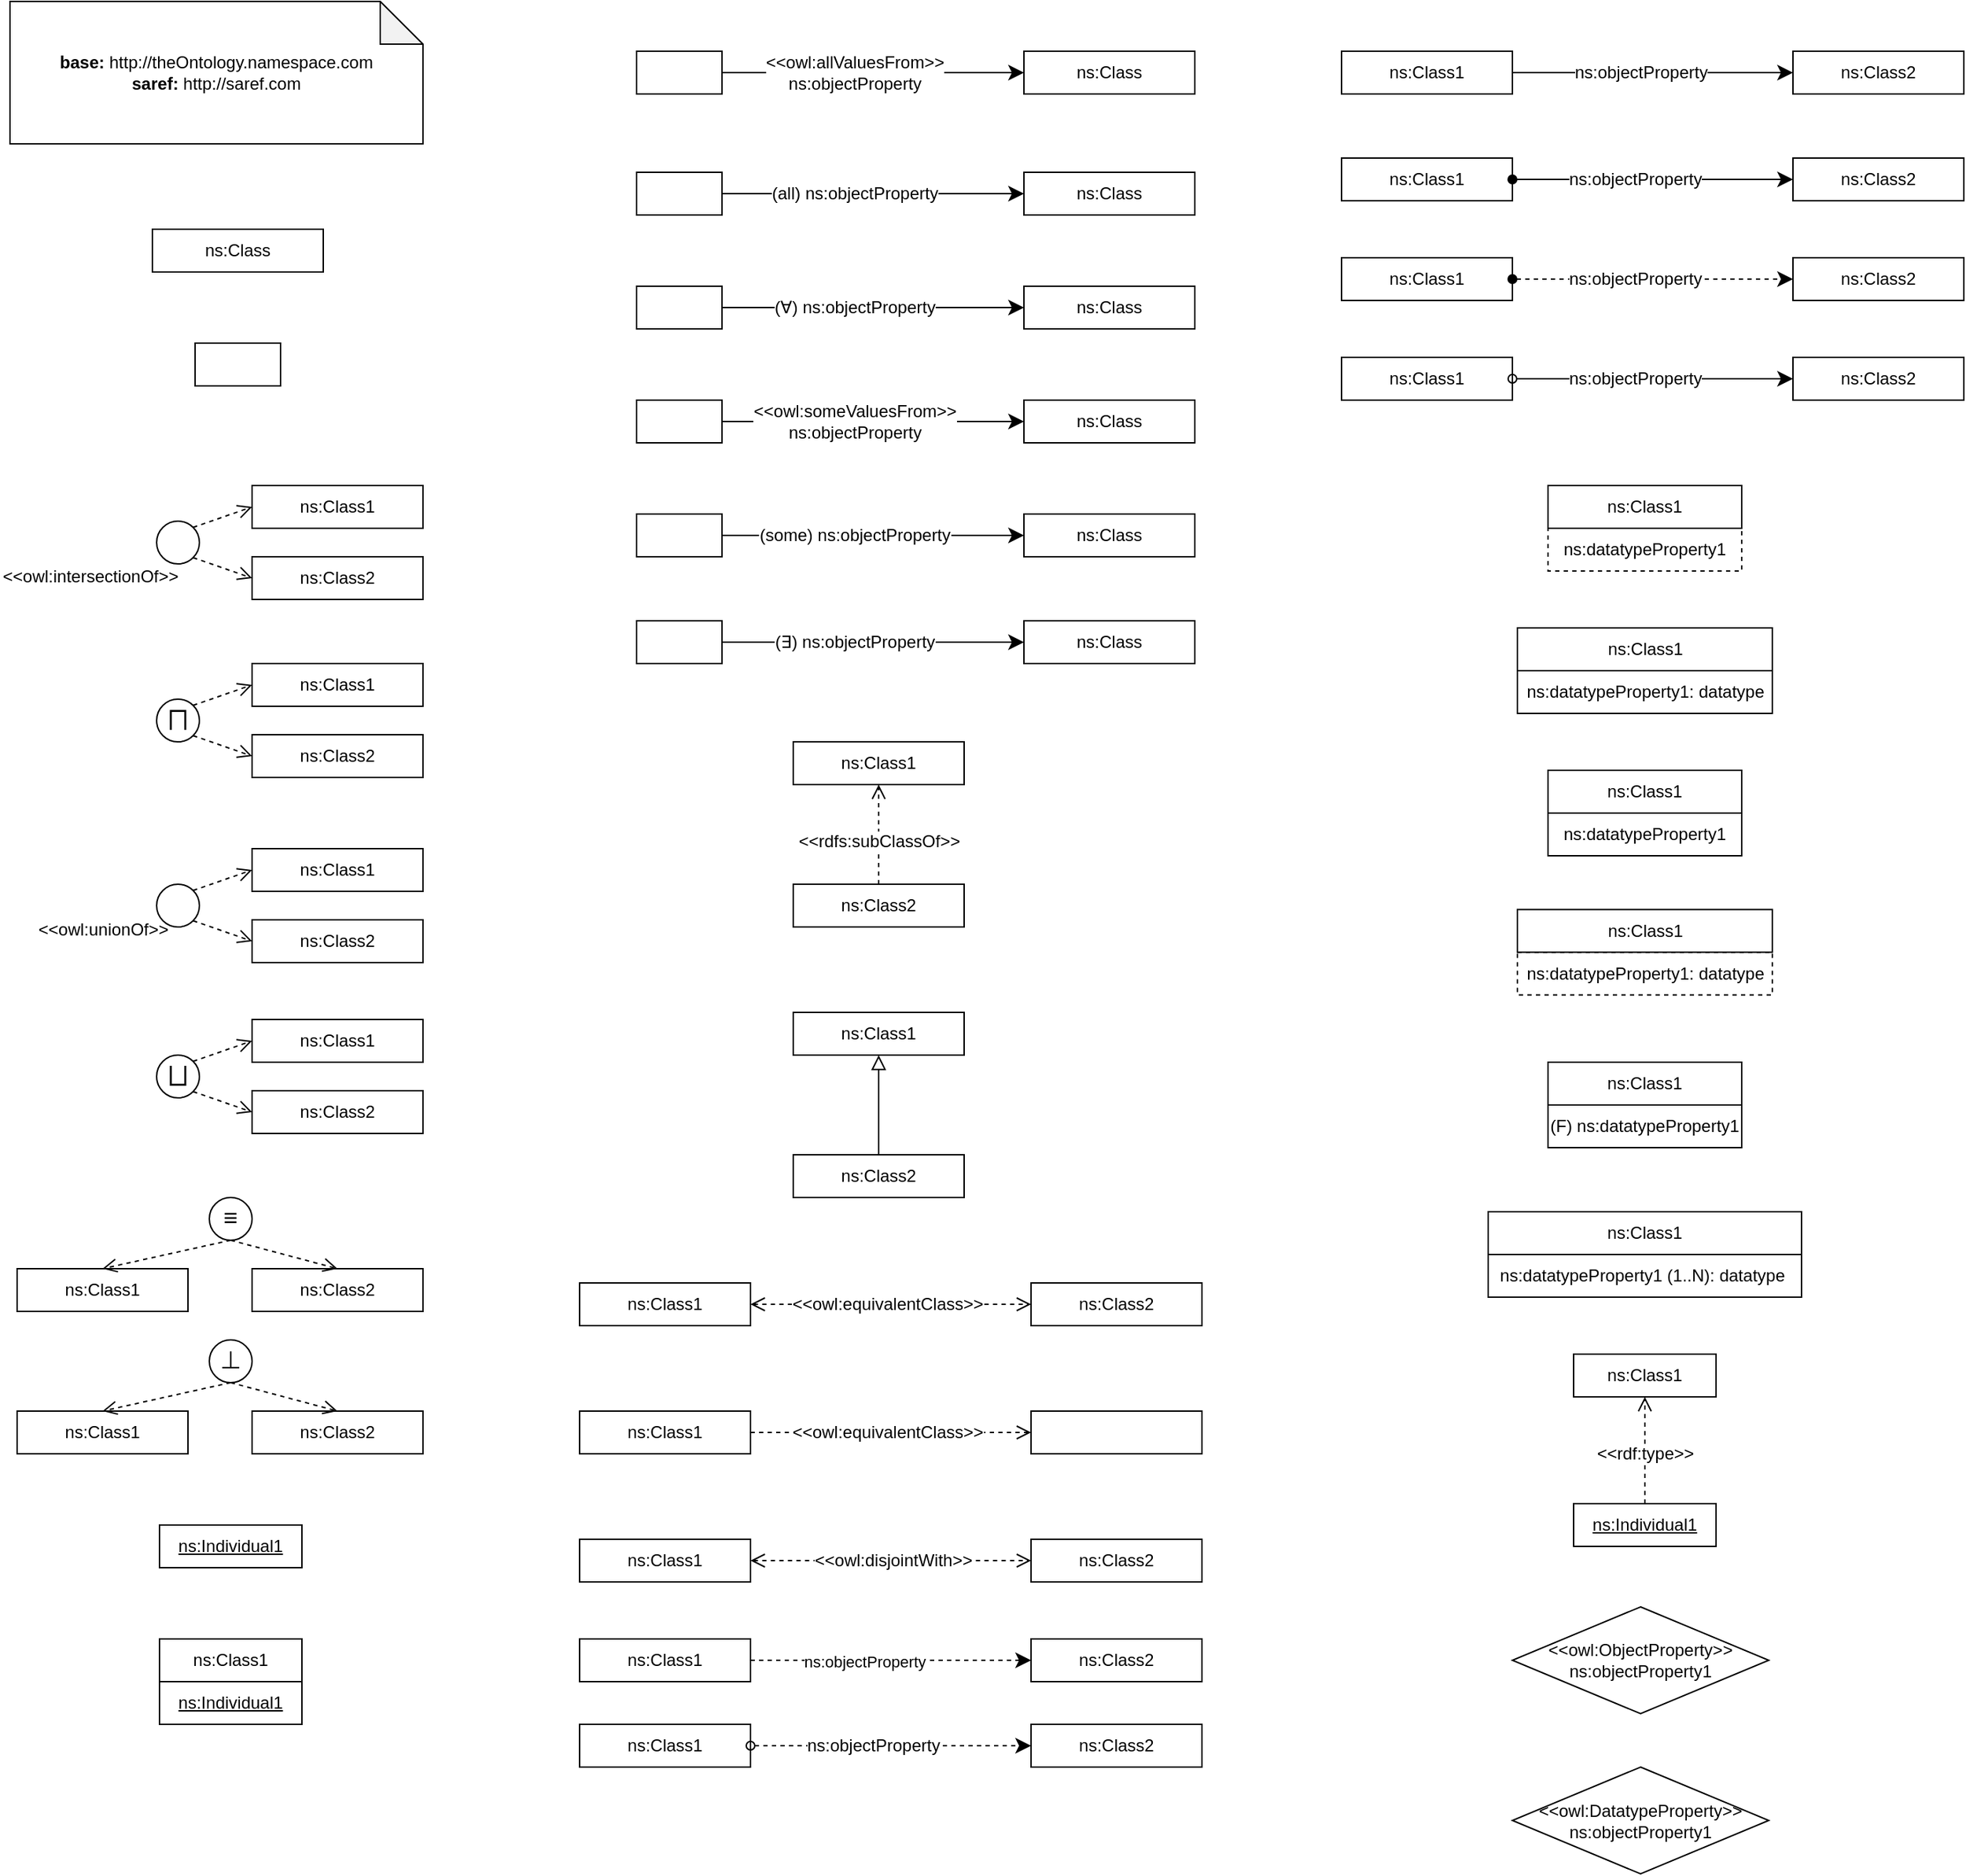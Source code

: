 <mxfile version="13.0.7" type="device"><diagram id="vLfYv7ldtUA15-8ShO6o" name="Page-1"><mxGraphModel dx="1174" dy="214" grid="1" gridSize="10" guides="1" tooltips="1" connect="1" arrows="1" fold="1" page="1" pageScale="1" pageWidth="827" pageHeight="1169" math="0" shadow="0"><root><mxCell id="0"/><mxCell id="1" parent="0"/><mxCell id="CpH8E8CzqwjmlPlX2AbG-1" value="&lt;div&gt;&lt;b&gt;base:&lt;/b&gt; http://theOntology.namespace.com&lt;/div&gt;&lt;div&gt;&lt;b&gt;saref:&lt;/b&gt; http://saref.com&lt;br&gt;&lt;/div&gt;" style="shape=note;whiteSpace=wrap;html=1;backgroundOutline=1;darkOpacity=0.05;" parent="1" vertex="1"><mxGeometry x="-740" y="40" width="290" height="100" as="geometry"/></mxCell><mxCell id="CpH8E8CzqwjmlPlX2AbG-3" value="" style="rounded=0;whiteSpace=wrap;html=1;snapToPoint=1;points=[[0.1,0],[0.2,0],[0.3,0],[0.4,0],[0.5,0],[0.6,0],[0.7,0],[0.8,0],[0.9,0],[0,0.1],[0,0.3],[0,0.5],[0,0.7],[0,0.9],[0.1,1],[0.2,1],[0.3,1],[0.4,1],[0.5,1],[0.6,1],[0.7,1],[0.8,1],[0.9,1],[1,0.1],[1,0.3],[1,0.5],[1,0.7],[1,0.9]];" parent="1" vertex="1"><mxGeometry x="-610" y="280" width="60" height="30" as="geometry"/></mxCell><mxCell id="RESOcm9XXwlTonsWA9ML-3" value="" style="ellipse;whiteSpace=wrap;html=1;aspect=fixed;" parent="1" vertex="1"><mxGeometry x="-637" y="405" width="30" height="30" as="geometry"/></mxCell><mxCell id="RESOcm9XXwlTonsWA9ML-4" value="ns:Class1" style="rounded=0;whiteSpace=wrap;html=1;snapToPoint=1;points=[[0.1,0],[0.2,0],[0.3,0],[0.4,0],[0.5,0],[0.6,0],[0.7,0],[0.8,0],[0.9,0],[0,0.1],[0,0.3],[0,0.5],[0,0.7],[0,0.9],[0.1,1],[0.2,1],[0.3,1],[0.4,1],[0.5,1],[0.6,1],[0.7,1],[0.8,1],[0.9,1],[1,0.1],[1,0.3],[1,0.5],[1,0.7],[1,0.9]];" parent="1" vertex="1"><mxGeometry x="-570" y="380" width="120" height="30" as="geometry"/></mxCell><mxCell id="RESOcm9XXwlTonsWA9ML-5" value="ns:Class2" style="rounded=0;whiteSpace=wrap;html=1;snapToPoint=1;points=[[0.1,0],[0.2,0],[0.3,0],[0.4,0],[0.5,0],[0.6,0],[0.7,0],[0.8,0],[0.9,0],[0,0.1],[0,0.3],[0,0.5],[0,0.7],[0,0.9],[0.1,1],[0.2,1],[0.3,1],[0.4,1],[0.5,1],[0.6,1],[0.7,1],[0.8,1],[0.9,1],[1,0.1],[1,0.3],[1,0.5],[1,0.7],[1,0.9]];" parent="1" vertex="1"><mxGeometry x="-570" y="430" width="120" height="30" as="geometry"/></mxCell><mxCell id="RESOcm9XXwlTonsWA9ML-6" value="" style="endArrow=open;html=1;fontColor=#000099;exitX=1;exitY=0;exitDx=0;exitDy=0;endFill=0;dashed=1;entryX=0;entryY=0.5;entryDx=0;entryDy=0;endSize=8;" parent="1" source="RESOcm9XXwlTonsWA9ML-3" target="RESOcm9XXwlTonsWA9ML-4" edge="1"><mxGeometry width="50" height="50" relative="1" as="geometry"><mxPoint x="-785" y="430" as="sourcePoint"/><mxPoint x="-627" y="430" as="targetPoint"/></mxGeometry></mxCell><mxCell id="RESOcm9XXwlTonsWA9ML-7" value="" style="endArrow=open;html=1;fontColor=#000099;exitX=1;exitY=1;exitDx=0;exitDy=0;endFill=0;dashed=1;entryX=0;entryY=0.5;entryDx=0;entryDy=0;endSize=8;" parent="1" source="RESOcm9XXwlTonsWA9ML-3" target="RESOcm9XXwlTonsWA9ML-5" edge="1"><mxGeometry width="50" height="50" relative="1" as="geometry"><mxPoint x="-601.393" y="419.393" as="sourcePoint"/><mxPoint x="-560" y="405" as="targetPoint"/></mxGeometry></mxCell><mxCell id="RESOcm9XXwlTonsWA9ML-8" value="&amp;lt;&amp;lt;owl:intersectionOf&amp;gt;&amp;gt;" style="text;whiteSpace=wrap;html=1;" parent="1" vertex="1"><mxGeometry x="-747" y="430" width="150" height="30" as="geometry"/></mxCell><mxCell id="RESOcm9XXwlTonsWA9ML-9" value="&lt;font style=&quot;font-size: 17px;&quot;&gt;⨅&lt;/font&gt;" style="ellipse;whiteSpace=wrap;html=1;aspect=fixed;fontSize=17;" parent="1" vertex="1"><mxGeometry x="-637" y="530" width="30" height="30" as="geometry"/></mxCell><mxCell id="RESOcm9XXwlTonsWA9ML-10" value="ns:Class1" style="rounded=0;whiteSpace=wrap;html=1;snapToPoint=1;points=[[0.1,0],[0.2,0],[0.3,0],[0.4,0],[0.5,0],[0.6,0],[0.7,0],[0.8,0],[0.9,0],[0,0.1],[0,0.3],[0,0.5],[0,0.7],[0,0.9],[0.1,1],[0.2,1],[0.3,1],[0.4,1],[0.5,1],[0.6,1],[0.7,1],[0.8,1],[0.9,1],[1,0.1],[1,0.3],[1,0.5],[1,0.7],[1,0.9]];" parent="1" vertex="1"><mxGeometry x="-570" y="505" width="120" height="30" as="geometry"/></mxCell><mxCell id="RESOcm9XXwlTonsWA9ML-11" value="ns:Class2" style="rounded=0;whiteSpace=wrap;html=1;snapToPoint=1;points=[[0.1,0],[0.2,0],[0.3,0],[0.4,0],[0.5,0],[0.6,0],[0.7,0],[0.8,0],[0.9,0],[0,0.1],[0,0.3],[0,0.5],[0,0.7],[0,0.9],[0.1,1],[0.2,1],[0.3,1],[0.4,1],[0.5,1],[0.6,1],[0.7,1],[0.8,1],[0.9,1],[1,0.1],[1,0.3],[1,0.5],[1,0.7],[1,0.9]];" parent="1" vertex="1"><mxGeometry x="-570" y="555" width="120" height="30" as="geometry"/></mxCell><mxCell id="RESOcm9XXwlTonsWA9ML-12" value="" style="endArrow=open;html=1;fontColor=#000099;exitX=1;exitY=0;exitDx=0;exitDy=0;endFill=0;dashed=1;entryX=0;entryY=0.5;entryDx=0;entryDy=0;endSize=8;" parent="1" source="RESOcm9XXwlTonsWA9ML-9" target="RESOcm9XXwlTonsWA9ML-10" edge="1"><mxGeometry width="50" height="50" relative="1" as="geometry"><mxPoint x="-785" y="555" as="sourcePoint"/><mxPoint x="-627" y="555" as="targetPoint"/></mxGeometry></mxCell><mxCell id="RESOcm9XXwlTonsWA9ML-13" value="" style="endArrow=open;html=1;fontColor=#000099;exitX=1;exitY=1;exitDx=0;exitDy=0;endFill=0;dashed=1;entryX=0;entryY=0.5;entryDx=0;entryDy=0;endSize=8;" parent="1" source="RESOcm9XXwlTonsWA9ML-9" target="RESOcm9XXwlTonsWA9ML-11" edge="1"><mxGeometry width="50" height="50" relative="1" as="geometry"><mxPoint x="-601.393" y="544.393" as="sourcePoint"/><mxPoint x="-560" y="530" as="targetPoint"/></mxGeometry></mxCell><mxCell id="RESOcm9XXwlTonsWA9ML-14" value="" style="ellipse;whiteSpace=wrap;html=1;aspect=fixed;" parent="1" vertex="1"><mxGeometry x="-637" y="660" width="30" height="30" as="geometry"/></mxCell><mxCell id="RESOcm9XXwlTonsWA9ML-15" value="ns:Class1" style="rounded=0;whiteSpace=wrap;html=1;snapToPoint=1;points=[[0.1,0],[0.2,0],[0.3,0],[0.4,0],[0.5,0],[0.6,0],[0.7,0],[0.8,0],[0.9,0],[0,0.1],[0,0.3],[0,0.5],[0,0.7],[0,0.9],[0.1,1],[0.2,1],[0.3,1],[0.4,1],[0.5,1],[0.6,1],[0.7,1],[0.8,1],[0.9,1],[1,0.1],[1,0.3],[1,0.5],[1,0.7],[1,0.9]];" parent="1" vertex="1"><mxGeometry x="-570" y="635" width="120" height="30" as="geometry"/></mxCell><mxCell id="RESOcm9XXwlTonsWA9ML-16" value="ns:Class2" style="rounded=0;whiteSpace=wrap;html=1;snapToPoint=1;points=[[0.1,0],[0.2,0],[0.3,0],[0.4,0],[0.5,0],[0.6,0],[0.7,0],[0.8,0],[0.9,0],[0,0.1],[0,0.3],[0,0.5],[0,0.7],[0,0.9],[0.1,1],[0.2,1],[0.3,1],[0.4,1],[0.5,1],[0.6,1],[0.7,1],[0.8,1],[0.9,1],[1,0.1],[1,0.3],[1,0.5],[1,0.7],[1,0.9]];" parent="1" vertex="1"><mxGeometry x="-570" y="685" width="120" height="30" as="geometry"/></mxCell><mxCell id="RESOcm9XXwlTonsWA9ML-17" value="" style="endArrow=open;html=1;fontColor=#000099;exitX=1;exitY=0;exitDx=0;exitDy=0;endFill=0;dashed=1;entryX=0;entryY=0.5;entryDx=0;entryDy=0;endSize=8;" parent="1" source="RESOcm9XXwlTonsWA9ML-14" target="RESOcm9XXwlTonsWA9ML-15" edge="1"><mxGeometry width="50" height="50" relative="1" as="geometry"><mxPoint x="-785" y="685" as="sourcePoint"/><mxPoint x="-627" y="685" as="targetPoint"/></mxGeometry></mxCell><mxCell id="RESOcm9XXwlTonsWA9ML-18" value="" style="endArrow=open;html=1;fontColor=#000099;exitX=1;exitY=1;exitDx=0;exitDy=0;endFill=0;dashed=1;entryX=0;entryY=0.5;entryDx=0;entryDy=0;endSize=8;" parent="1" source="RESOcm9XXwlTonsWA9ML-14" target="RESOcm9XXwlTonsWA9ML-16" edge="1"><mxGeometry width="50" height="50" relative="1" as="geometry"><mxPoint x="-601.393" y="674.393" as="sourcePoint"/><mxPoint x="-560" y="660" as="targetPoint"/></mxGeometry></mxCell><mxCell id="RESOcm9XXwlTonsWA9ML-19" value="&amp;lt;&amp;lt;owl:unionOf&amp;gt;&amp;gt;" style="text;whiteSpace=wrap;html=1;" parent="1" vertex="1"><mxGeometry x="-722" y="677.75" width="120" height="30" as="geometry"/></mxCell><mxCell id="RESOcm9XXwlTonsWA9ML-20" value="ns:Class" style="rounded=0;whiteSpace=wrap;html=1;snapToPoint=1;points=[[0.1,0],[0.2,0],[0.3,0],[0.4,0],[0.5,0],[0.6,0],[0.7,0],[0.8,0],[0.9,0],[0,0.1],[0,0.3],[0,0.5],[0,0.7],[0,0.9],[0.1,1],[0.2,1],[0.3,1],[0.4,1],[0.5,1],[0.6,1],[0.7,1],[0.8,1],[0.9,1],[1,0.1],[1,0.3],[1,0.5],[1,0.7],[1,0.9]];" parent="1" vertex="1"><mxGeometry x="-640" y="200" width="120" height="30" as="geometry"/></mxCell><mxCell id="RESOcm9XXwlTonsWA9ML-21" value="&lt;span class=&quot;st&quot;&gt;⨆&lt;/span&gt;" style="ellipse;whiteSpace=wrap;html=1;aspect=fixed;fontSize=17;" parent="1" vertex="1"><mxGeometry x="-637" y="780" width="30" height="30" as="geometry"/></mxCell><mxCell id="RESOcm9XXwlTonsWA9ML-22" value="ns:Class1" style="rounded=0;whiteSpace=wrap;html=1;snapToPoint=1;points=[[0.1,0],[0.2,0],[0.3,0],[0.4,0],[0.5,0],[0.6,0],[0.7,0],[0.8,0],[0.9,0],[0,0.1],[0,0.3],[0,0.5],[0,0.7],[0,0.9],[0.1,1],[0.2,1],[0.3,1],[0.4,1],[0.5,1],[0.6,1],[0.7,1],[0.8,1],[0.9,1],[1,0.1],[1,0.3],[1,0.5],[1,0.7],[1,0.9]];" parent="1" vertex="1"><mxGeometry x="-570" y="755" width="120" height="30" as="geometry"/></mxCell><mxCell id="RESOcm9XXwlTonsWA9ML-23" value="ns:Class2" style="rounded=0;whiteSpace=wrap;html=1;snapToPoint=1;points=[[0.1,0],[0.2,0],[0.3,0],[0.4,0],[0.5,0],[0.6,0],[0.7,0],[0.8,0],[0.9,0],[0,0.1],[0,0.3],[0,0.5],[0,0.7],[0,0.9],[0.1,1],[0.2,1],[0.3,1],[0.4,1],[0.5,1],[0.6,1],[0.7,1],[0.8,1],[0.9,1],[1,0.1],[1,0.3],[1,0.5],[1,0.7],[1,0.9]];" parent="1" vertex="1"><mxGeometry x="-570" y="805" width="120" height="30" as="geometry"/></mxCell><mxCell id="RESOcm9XXwlTonsWA9ML-24" value="" style="endArrow=open;html=1;fontColor=#000099;exitX=1;exitY=0;exitDx=0;exitDy=0;endFill=0;dashed=1;entryX=0;entryY=0.5;entryDx=0;entryDy=0;endSize=8;" parent="1" source="RESOcm9XXwlTonsWA9ML-21" target="RESOcm9XXwlTonsWA9ML-22" edge="1"><mxGeometry width="50" height="50" relative="1" as="geometry"><mxPoint x="-785" y="805" as="sourcePoint"/><mxPoint x="-627" y="805" as="targetPoint"/></mxGeometry></mxCell><mxCell id="RESOcm9XXwlTonsWA9ML-25" value="" style="endArrow=open;html=1;fontColor=#000099;exitX=1;exitY=1;exitDx=0;exitDy=0;endFill=0;dashed=1;entryX=0;entryY=0.5;entryDx=0;entryDy=0;endSize=8;" parent="1" source="RESOcm9XXwlTonsWA9ML-21" target="RESOcm9XXwlTonsWA9ML-23" edge="1"><mxGeometry width="50" height="50" relative="1" as="geometry"><mxPoint x="-601.393" y="794.393" as="sourcePoint"/><mxPoint x="-560" y="780" as="targetPoint"/></mxGeometry></mxCell><mxCell id="RESOcm9XXwlTonsWA9ML-26" value="≡" style="ellipse;whiteSpace=wrap;html=1;aspect=fixed;fontSize=17;" parent="1" vertex="1"><mxGeometry x="-600" y="880" width="30" height="30" as="geometry"/></mxCell><mxCell id="RESOcm9XXwlTonsWA9ML-27" value="ns:Class1" style="rounded=0;whiteSpace=wrap;html=1;snapToPoint=1;points=[[0.1,0],[0.2,0],[0.3,0],[0.4,0],[0.5,0],[0.6,0],[0.7,0],[0.8,0],[0.9,0],[0,0.1],[0,0.3],[0,0.5],[0,0.7],[0,0.9],[0.1,1],[0.2,1],[0.3,1],[0.4,1],[0.5,1],[0.6,1],[0.7,1],[0.8,1],[0.9,1],[1,0.1],[1,0.3],[1,0.5],[1,0.7],[1,0.9]];" parent="1" vertex="1"><mxGeometry x="-735" y="930" width="120" height="30" as="geometry"/></mxCell><mxCell id="RESOcm9XXwlTonsWA9ML-28" value="ns:Class2" style="rounded=0;whiteSpace=wrap;html=1;snapToPoint=1;points=[[0.1,0],[0.2,0],[0.3,0],[0.4,0],[0.5,0],[0.6,0],[0.7,0],[0.8,0],[0.9,0],[0,0.1],[0,0.3],[0,0.5],[0,0.7],[0,0.9],[0.1,1],[0.2,1],[0.3,1],[0.4,1],[0.5,1],[0.6,1],[0.7,1],[0.8,1],[0.9,1],[1,0.1],[1,0.3],[1,0.5],[1,0.7],[1,0.9]];" parent="1" vertex="1"><mxGeometry x="-570" y="930" width="120" height="30" as="geometry"/></mxCell><mxCell id="RESOcm9XXwlTonsWA9ML-29" value="" style="endArrow=open;html=1;fontColor=#000099;endFill=0;dashed=1;endSize=8;entryX=0.5;entryY=0;entryDx=0;entryDy=0;exitX=0.5;exitY=1;exitDx=0;exitDy=0;" parent="1" source="RESOcm9XXwlTonsWA9ML-26" target="RESOcm9XXwlTonsWA9ML-27" edge="1"><mxGeometry width="50" height="50" relative="1" as="geometry"><mxPoint x="-585" y="910.0" as="sourcePoint"/><mxPoint x="-735" y="920" as="targetPoint"/></mxGeometry></mxCell><mxCell id="RESOcm9XXwlTonsWA9ML-30" value="" style="endArrow=open;html=1;fontColor=#000099;endFill=0;dashed=1;entryX=0.5;entryY=0;entryDx=0;entryDy=0;endSize=8;exitX=0.5;exitY=1;exitDx=0;exitDy=0;" parent="1" source="RESOcm9XXwlTonsWA9ML-26" target="RESOcm9XXwlTonsWA9ML-28" edge="1"><mxGeometry width="50" height="50" relative="1" as="geometry"><mxPoint x="-530" y="906" as="sourcePoint"/><mxPoint x="-583" y="905" as="targetPoint"/></mxGeometry></mxCell><mxCell id="RESOcm9XXwlTonsWA9ML-31" value="⊥" style="ellipse;whiteSpace=wrap;html=1;aspect=fixed;fontSize=17;" parent="1" vertex="1"><mxGeometry x="-600" y="980" width="30" height="30" as="geometry"/></mxCell><mxCell id="RESOcm9XXwlTonsWA9ML-32" value="ns:Class1" style="rounded=0;whiteSpace=wrap;html=1;snapToPoint=1;points=[[0.1,0],[0.2,0],[0.3,0],[0.4,0],[0.5,0],[0.6,0],[0.7,0],[0.8,0],[0.9,0],[0,0.1],[0,0.3],[0,0.5],[0,0.7],[0,0.9],[0.1,1],[0.2,1],[0.3,1],[0.4,1],[0.5,1],[0.6,1],[0.7,1],[0.8,1],[0.9,1],[1,0.1],[1,0.3],[1,0.5],[1,0.7],[1,0.9]];" parent="1" vertex="1"><mxGeometry x="-735" y="1030" width="120" height="30" as="geometry"/></mxCell><mxCell id="RESOcm9XXwlTonsWA9ML-33" value="ns:Class2" style="rounded=0;whiteSpace=wrap;html=1;snapToPoint=1;points=[[0.1,0],[0.2,0],[0.3,0],[0.4,0],[0.5,0],[0.6,0],[0.7,0],[0.8,0],[0.9,0],[0,0.1],[0,0.3],[0,0.5],[0,0.7],[0,0.9],[0.1,1],[0.2,1],[0.3,1],[0.4,1],[0.5,1],[0.6,1],[0.7,1],[0.8,1],[0.9,1],[1,0.1],[1,0.3],[1,0.5],[1,0.7],[1,0.9]];" parent="1" vertex="1"><mxGeometry x="-570" y="1030" width="120" height="30" as="geometry"/></mxCell><mxCell id="RESOcm9XXwlTonsWA9ML-34" value="" style="endArrow=open;html=1;fontColor=#000099;endFill=0;dashed=1;endSize=8;entryX=0.5;entryY=0;entryDx=0;entryDy=0;exitX=0.5;exitY=1;exitDx=0;exitDy=0;" parent="1" source="RESOcm9XXwlTonsWA9ML-31" target="RESOcm9XXwlTonsWA9ML-32" edge="1"><mxGeometry width="50" height="50" relative="1" as="geometry"><mxPoint x="-585.0" y="1010" as="sourcePoint"/><mxPoint x="-735" y="1020" as="targetPoint"/></mxGeometry></mxCell><mxCell id="RESOcm9XXwlTonsWA9ML-35" value="" style="endArrow=open;html=1;fontColor=#000099;endFill=0;dashed=1;entryX=0.5;entryY=0;entryDx=0;entryDy=0;endSize=8;exitX=0.5;exitY=1;exitDx=0;exitDy=0;" parent="1" source="RESOcm9XXwlTonsWA9ML-31" target="RESOcm9XXwlTonsWA9ML-33" edge="1"><mxGeometry width="50" height="50" relative="1" as="geometry"><mxPoint x="-530" y="1006" as="sourcePoint"/><mxPoint x="-583" y="1005" as="targetPoint"/></mxGeometry></mxCell><mxCell id="CNnRpFoCZ1NMO9MdKtey-1" value="&lt;u&gt;ns:Individual1&lt;/u&gt;" style="rounded=0;whiteSpace=wrap;html=1;snapToPoint=1;points=[[0.1,0],[0.2,0],[0.3,0],[0.4,0],[0.5,0],[0.6,0],[0.7,0],[0.8,0],[0.9,0],[0,0.1],[0,0.3],[0,0.5],[0,0.7],[0,0.9],[0.1,1],[0.2,1],[0.3,1],[0.4,1],[0.5,1],[0.6,1],[0.7,1],[0.8,1],[0.9,1],[1,0.1],[1,0.3],[1,0.5],[1,0.7],[1,0.9]];" parent="1" vertex="1"><mxGeometry x="-635" y="1110" width="100" height="30" as="geometry"/></mxCell><mxCell id="CNnRpFoCZ1NMO9MdKtey-2" value="ns:Class1" style="rounded=0;whiteSpace=wrap;html=1;snapToPoint=1;points=[[0.1,0],[0.2,0],[0.3,0],[0.4,0],[0.5,0],[0.6,0],[0.7,0],[0.8,0],[0.9,0],[0,0.1],[0,0.3],[0,0.5],[0,0.7],[0,0.9],[0.1,1],[0.2,1],[0.3,1],[0.4,1],[0.5,1],[0.6,1],[0.7,1],[0.8,1],[0.9,1],[1,0.1],[1,0.3],[1,0.5],[1,0.7],[1,0.9]];" parent="1" vertex="1"><mxGeometry x="-635" y="1190" width="100" height="30" as="geometry"/></mxCell><mxCell id="CNnRpFoCZ1NMO9MdKtey-3" value="&lt;u&gt;ns:Individual1&lt;/u&gt;" style="rounded=0;whiteSpace=wrap;html=1;snapToPoint=1;points=[[0.1,0],[0.2,0],[0.3,0],[0.4,0],[0.5,0],[0.6,0],[0.7,0],[0.8,0],[0.9,0],[0,0.1],[0,0.3],[0,0.5],[0,0.7],[0,0.9],[0.1,1],[0.2,1],[0.3,1],[0.4,1],[0.5,1],[0.6,1],[0.7,1],[0.8,1],[0.9,1],[1,0.1],[1,0.3],[1,0.5],[1,0.7],[1,0.9]];" parent="1" vertex="1"><mxGeometry x="-635" y="1220" width="100" height="30" as="geometry"/></mxCell><mxCell id="CNnRpFoCZ1NMO9MdKtey-4" value="" style="rounded=0;whiteSpace=wrap;html=1;snapToPoint=1;points=[[0.1,0],[0.2,0],[0.3,0],[0.4,0],[0.5,0],[0.6,0],[0.7,0],[0.8,0],[0.9,0],[0,0.1],[0,0.3],[0,0.5],[0,0.7],[0,0.9],[0.1,1],[0.2,1],[0.3,1],[0.4,1],[0.5,1],[0.6,1],[0.7,1],[0.8,1],[0.9,1],[1,0.1],[1,0.3],[1,0.5],[1,0.7],[1,0.9]];" parent="1" vertex="1"><mxGeometry x="-300" y="75" width="60" height="30" as="geometry"/></mxCell><mxCell id="CNnRpFoCZ1NMO9MdKtey-5" value="ns:Class" style="rounded=0;whiteSpace=wrap;html=1;snapToPoint=1;points=[[0.1,0],[0.2,0],[0.3,0],[0.4,0],[0.5,0],[0.6,0],[0.7,0],[0.8,0],[0.9,0],[0,0.1],[0,0.3],[0,0.5],[0,0.7],[0,0.9],[0.1,1],[0.2,1],[0.3,1],[0.4,1],[0.5,1],[0.6,1],[0.7,1],[0.8,1],[0.9,1],[1,0.1],[1,0.3],[1,0.5],[1,0.7],[1,0.9]];" parent="1" vertex="1"><mxGeometry x="-28" y="75" width="120" height="30" as="geometry"/></mxCell><mxCell id="CNnRpFoCZ1NMO9MdKtey-6" value="" style="endArrow=classic;html=1;exitX=1;exitY=0.5;exitDx=0;exitDy=0;entryX=0;entryY=0.5;entryDx=0;entryDy=0;endSize=8;" parent="1" source="CNnRpFoCZ1NMO9MdKtey-4" target="CNnRpFoCZ1NMO9MdKtey-5" edge="1"><mxGeometry width="50" height="50" relative="1" as="geometry"><mxPoint x="-105" y="305" as="sourcePoint"/><mxPoint x="-55" y="255" as="targetPoint"/></mxGeometry></mxCell><mxCell id="CNnRpFoCZ1NMO9MdKtey-7" value="&lt;div&gt;&lt;div&gt;&amp;lt;&amp;lt;owl:allValuesFrom&amp;gt;&amp;gt;&lt;/div&gt;ns:objectProperty&lt;/div&gt;" style="text;html=1;align=center;verticalAlign=middle;resizable=0;points=[];labelBackgroundColor=#ffffff;" parent="CNnRpFoCZ1NMO9MdKtey-6" vertex="1" connectable="0"><mxGeometry x="-0.127" relative="1" as="geometry"><mxPoint as="offset"/></mxGeometry></mxCell><mxCell id="CNnRpFoCZ1NMO9MdKtey-8" value="" style="rounded=0;whiteSpace=wrap;html=1;snapToPoint=1;points=[[0.1,0],[0.2,0],[0.3,0],[0.4,0],[0.5,0],[0.6,0],[0.7,0],[0.8,0],[0.9,0],[0,0.1],[0,0.3],[0,0.5],[0,0.7],[0,0.9],[0.1,1],[0.2,1],[0.3,1],[0.4,1],[0.5,1],[0.6,1],[0.7,1],[0.8,1],[0.9,1],[1,0.1],[1,0.3],[1,0.5],[1,0.7],[1,0.9]];" parent="1" vertex="1"><mxGeometry x="-300" y="160" width="60" height="30" as="geometry"/></mxCell><mxCell id="CNnRpFoCZ1NMO9MdKtey-9" value="ns:Class" style="rounded=0;whiteSpace=wrap;html=1;snapToPoint=1;points=[[0.1,0],[0.2,0],[0.3,0],[0.4,0],[0.5,0],[0.6,0],[0.7,0],[0.8,0],[0.9,0],[0,0.1],[0,0.3],[0,0.5],[0,0.7],[0,0.9],[0.1,1],[0.2,1],[0.3,1],[0.4,1],[0.5,1],[0.6,1],[0.7,1],[0.8,1],[0.9,1],[1,0.1],[1,0.3],[1,0.5],[1,0.7],[1,0.9]];" parent="1" vertex="1"><mxGeometry x="-28" y="160" width="120" height="30" as="geometry"/></mxCell><mxCell id="CNnRpFoCZ1NMO9MdKtey-10" value="" style="endArrow=classic;html=1;exitX=1;exitY=0.5;exitDx=0;exitDy=0;endSize=8;entryX=0;entryY=0.5;entryDx=0;entryDy=0;" parent="1" source="CNnRpFoCZ1NMO9MdKtey-8" target="CNnRpFoCZ1NMO9MdKtey-9" edge="1"><mxGeometry width="50" height="50" relative="1" as="geometry"><mxPoint x="-105" y="390" as="sourcePoint"/><mxPoint x="-45" y="180" as="targetPoint"/></mxGeometry></mxCell><mxCell id="CNnRpFoCZ1NMO9MdKtey-11" value="(all) ns:objectProperty" style="text;html=1;align=center;verticalAlign=middle;resizable=0;points=[];labelBackgroundColor=#ffffff;" parent="CNnRpFoCZ1NMO9MdKtey-10" vertex="1" connectable="0"><mxGeometry x="-0.127" relative="1" as="geometry"><mxPoint as="offset"/></mxGeometry></mxCell><mxCell id="CNnRpFoCZ1NMO9MdKtey-12" value="" style="rounded=0;whiteSpace=wrap;html=1;snapToPoint=1;points=[[0.1,0],[0.2,0],[0.3,0],[0.4,0],[0.5,0],[0.6,0],[0.7,0],[0.8,0],[0.9,0],[0,0.1],[0,0.3],[0,0.5],[0,0.7],[0,0.9],[0.1,1],[0.2,1],[0.3,1],[0.4,1],[0.5,1],[0.6,1],[0.7,1],[0.8,1],[0.9,1],[1,0.1],[1,0.3],[1,0.5],[1,0.7],[1,0.9]];" parent="1" vertex="1"><mxGeometry x="-300" y="240" width="60" height="30" as="geometry"/></mxCell><mxCell id="CNnRpFoCZ1NMO9MdKtey-13" value="ns:Class" style="rounded=0;whiteSpace=wrap;html=1;snapToPoint=1;points=[[0.1,0],[0.2,0],[0.3,0],[0.4,0],[0.5,0],[0.6,0],[0.7,0],[0.8,0],[0.9,0],[0,0.1],[0,0.3],[0,0.5],[0,0.7],[0,0.9],[0.1,1],[0.2,1],[0.3,1],[0.4,1],[0.5,1],[0.6,1],[0.7,1],[0.8,1],[0.9,1],[1,0.1],[1,0.3],[1,0.5],[1,0.7],[1,0.9]];" parent="1" vertex="1"><mxGeometry x="-28" y="240" width="120" height="30" as="geometry"/></mxCell><mxCell id="CNnRpFoCZ1NMO9MdKtey-14" value="" style="endArrow=classic;html=1;exitX=1;exitY=0.5;exitDx=0;exitDy=0;entryX=0;entryY=0.5;entryDx=0;entryDy=0;endSize=8;" parent="1" source="CNnRpFoCZ1NMO9MdKtey-12" target="CNnRpFoCZ1NMO9MdKtey-13" edge="1"><mxGeometry width="50" height="50" relative="1" as="geometry"><mxPoint x="-105" y="470" as="sourcePoint"/><mxPoint x="-55" y="420" as="targetPoint"/></mxGeometry></mxCell><mxCell id="CNnRpFoCZ1NMO9MdKtey-15" value="&lt;div&gt;(&lt;span class=&quot;ILfuVd NA6bn&quot;&gt;&lt;span class=&quot;e24Kjd&quot;&gt;∀&lt;/span&gt;&lt;/span&gt;) ns:objectProperty&lt;/div&gt;" style="text;html=1;align=center;verticalAlign=middle;resizable=0;points=[];labelBackgroundColor=#ffffff;" parent="CNnRpFoCZ1NMO9MdKtey-14" vertex="1" connectable="0"><mxGeometry x="-0.127" relative="1" as="geometry"><mxPoint as="offset"/></mxGeometry></mxCell><mxCell id="CNnRpFoCZ1NMO9MdKtey-16" value="" style="rounded=0;whiteSpace=wrap;html=1;snapToPoint=1;points=[[0.1,0],[0.2,0],[0.3,0],[0.4,0],[0.5,0],[0.6,0],[0.7,0],[0.8,0],[0.9,0],[0,0.1],[0,0.3],[0,0.5],[0,0.7],[0,0.9],[0.1,1],[0.2,1],[0.3,1],[0.4,1],[0.5,1],[0.6,1],[0.7,1],[0.8,1],[0.9,1],[1,0.1],[1,0.3],[1,0.5],[1,0.7],[1,0.9]];" parent="1" vertex="1"><mxGeometry x="-300" y="320" width="60" height="30" as="geometry"/></mxCell><mxCell id="CNnRpFoCZ1NMO9MdKtey-17" value="ns:Class" style="rounded=0;whiteSpace=wrap;html=1;snapToPoint=1;points=[[0.1,0],[0.2,0],[0.3,0],[0.4,0],[0.5,0],[0.6,0],[0.7,0],[0.8,0],[0.9,0],[0,0.1],[0,0.3],[0,0.5],[0,0.7],[0,0.9],[0.1,1],[0.2,1],[0.3,1],[0.4,1],[0.5,1],[0.6,1],[0.7,1],[0.8,1],[0.9,1],[1,0.1],[1,0.3],[1,0.5],[1,0.7],[1,0.9]];" parent="1" vertex="1"><mxGeometry x="-28" y="320" width="120" height="30" as="geometry"/></mxCell><mxCell id="CNnRpFoCZ1NMO9MdKtey-18" value="" style="endArrow=classic;html=1;exitX=1;exitY=0.5;exitDx=0;exitDy=0;entryX=0;entryY=0.5;entryDx=0;entryDy=0;endSize=8;" parent="1" source="CNnRpFoCZ1NMO9MdKtey-16" target="CNnRpFoCZ1NMO9MdKtey-17" edge="1"><mxGeometry width="50" height="50" relative="1" as="geometry"><mxPoint x="-105" y="550" as="sourcePoint"/><mxPoint x="-55" y="500" as="targetPoint"/></mxGeometry></mxCell><mxCell id="CNnRpFoCZ1NMO9MdKtey-19" value="&lt;div&gt;&lt;div&gt;&amp;lt;&amp;lt;owl:someValuesFrom&amp;gt;&amp;gt;&lt;/div&gt;ns:objectProperty&lt;/div&gt;" style="text;html=1;align=center;verticalAlign=middle;resizable=0;points=[];labelBackgroundColor=#ffffff;" parent="CNnRpFoCZ1NMO9MdKtey-18" vertex="1" connectable="0"><mxGeometry x="-0.127" relative="1" as="geometry"><mxPoint as="offset"/></mxGeometry></mxCell><mxCell id="CNnRpFoCZ1NMO9MdKtey-20" value="" style="rounded=0;whiteSpace=wrap;html=1;snapToPoint=1;points=[[0.1,0],[0.2,0],[0.3,0],[0.4,0],[0.5,0],[0.6,0],[0.7,0],[0.8,0],[0.9,0],[0,0.1],[0,0.3],[0,0.5],[0,0.7],[0,0.9],[0.1,1],[0.2,1],[0.3,1],[0.4,1],[0.5,1],[0.6,1],[0.7,1],[0.8,1],[0.9,1],[1,0.1],[1,0.3],[1,0.5],[1,0.7],[1,0.9]];" parent="1" vertex="1"><mxGeometry x="-300" y="400" width="60" height="30" as="geometry"/></mxCell><mxCell id="CNnRpFoCZ1NMO9MdKtey-21" value="ns:Class" style="rounded=0;whiteSpace=wrap;html=1;snapToPoint=1;points=[[0.1,0],[0.2,0],[0.3,0],[0.4,0],[0.5,0],[0.6,0],[0.7,0],[0.8,0],[0.9,0],[0,0.1],[0,0.3],[0,0.5],[0,0.7],[0,0.9],[0.1,1],[0.2,1],[0.3,1],[0.4,1],[0.5,1],[0.6,1],[0.7,1],[0.8,1],[0.9,1],[1,0.1],[1,0.3],[1,0.5],[1,0.7],[1,0.9]];" parent="1" vertex="1"><mxGeometry x="-28" y="400" width="120" height="30" as="geometry"/></mxCell><mxCell id="CNnRpFoCZ1NMO9MdKtey-22" value="" style="endArrow=classic;html=1;exitX=1;exitY=0.5;exitDx=0;exitDy=0;entryX=0;entryY=0.5;entryDx=0;entryDy=0;endSize=8;" parent="1" source="CNnRpFoCZ1NMO9MdKtey-20" target="CNnRpFoCZ1NMO9MdKtey-21" edge="1"><mxGeometry width="50" height="50" relative="1" as="geometry"><mxPoint x="-105" y="630" as="sourcePoint"/><mxPoint x="-55" y="580" as="targetPoint"/></mxGeometry></mxCell><mxCell id="CNnRpFoCZ1NMO9MdKtey-23" value="(some) ns:objectProperty" style="text;html=1;align=center;verticalAlign=middle;resizable=0;points=[];labelBackgroundColor=#ffffff;" parent="CNnRpFoCZ1NMO9MdKtey-22" vertex="1" connectable="0"><mxGeometry x="-0.127" relative="1" as="geometry"><mxPoint as="offset"/></mxGeometry></mxCell><mxCell id="CNnRpFoCZ1NMO9MdKtey-24" value="" style="rounded=0;whiteSpace=wrap;html=1;snapToPoint=1;points=[[0.1,0],[0.2,0],[0.3,0],[0.4,0],[0.5,0],[0.6,0],[0.7,0],[0.8,0],[0.9,0],[0,0.1],[0,0.3],[0,0.5],[0,0.7],[0,0.9],[0.1,1],[0.2,1],[0.3,1],[0.4,1],[0.5,1],[0.6,1],[0.7,1],[0.8,1],[0.9,1],[1,0.1],[1,0.3],[1,0.5],[1,0.7],[1,0.9]];" parent="1" vertex="1"><mxGeometry x="-300" y="475" width="60" height="30" as="geometry"/></mxCell><mxCell id="CNnRpFoCZ1NMO9MdKtey-25" value="ns:Class" style="rounded=0;whiteSpace=wrap;html=1;snapToPoint=1;points=[[0.1,0],[0.2,0],[0.3,0],[0.4,0],[0.5,0],[0.6,0],[0.7,0],[0.8,0],[0.9,0],[0,0.1],[0,0.3],[0,0.5],[0,0.7],[0,0.9],[0.1,1],[0.2,1],[0.3,1],[0.4,1],[0.5,1],[0.6,1],[0.7,1],[0.8,1],[0.9,1],[1,0.1],[1,0.3],[1,0.5],[1,0.7],[1,0.9]];" parent="1" vertex="1"><mxGeometry x="-28" y="475" width="120" height="30" as="geometry"/></mxCell><mxCell id="CNnRpFoCZ1NMO9MdKtey-26" value="" style="endArrow=classic;html=1;exitX=1;exitY=0.5;exitDx=0;exitDy=0;entryX=0;entryY=0.5;entryDx=0;entryDy=0;endSize=8;" parent="1" source="CNnRpFoCZ1NMO9MdKtey-24" target="CNnRpFoCZ1NMO9MdKtey-25" edge="1"><mxGeometry width="50" height="50" relative="1" as="geometry"><mxPoint x="-105" y="705" as="sourcePoint"/><mxPoint x="-55" y="655" as="targetPoint"/></mxGeometry></mxCell><mxCell id="CNnRpFoCZ1NMO9MdKtey-27" value="&lt;div&gt;(&lt;span class=&quot;ILfuVd NA6bn&quot;&gt;&lt;span class=&quot;e24Kjd&quot;&gt;∃&lt;/span&gt;&lt;/span&gt;) ns:objectProperty&lt;/div&gt;" style="text;html=1;align=center;verticalAlign=middle;resizable=0;points=[];labelBackgroundColor=#ffffff;" parent="CNnRpFoCZ1NMO9MdKtey-26" vertex="1" connectable="0"><mxGeometry x="-0.127" relative="1" as="geometry"><mxPoint as="offset"/></mxGeometry></mxCell><mxCell id="CNnRpFoCZ1NMO9MdKtey-28" value="" style="endArrow=open;html=1;fontColor=#000099;exitX=0.5;exitY=0;exitDx=0;exitDy=0;endFill=0;dashed=1;entryX=0.5;entryY=1;entryDx=0;entryDy=0;endSize=8;" parent="1" source="CNnRpFoCZ1NMO9MdKtey-31" target="CNnRpFoCZ1NMO9MdKtey-30" edge="1"><mxGeometry width="50" height="50" relative="1" as="geometry"><mxPoint x="-415" y="600" as="sourcePoint"/><mxPoint x="-257.0" y="600" as="targetPoint"/></mxGeometry></mxCell><mxCell id="CNnRpFoCZ1NMO9MdKtey-29" value="&amp;lt;&amp;lt;rdfs:subClassOf&amp;gt;&amp;gt;" style="text;html=1;align=center;verticalAlign=middle;resizable=0;points=[];fontColor=#000000;labelBackgroundColor=#ffffff;" parent="CNnRpFoCZ1NMO9MdKtey-28" vertex="1" connectable="0"><mxGeometry x="-0.328" relative="1" as="geometry"><mxPoint y="-7.14" as="offset"/></mxGeometry></mxCell><mxCell id="CNnRpFoCZ1NMO9MdKtey-30" value="ns:Class1" style="rounded=0;whiteSpace=wrap;html=1;snapToPoint=1;points=[[0.1,0],[0.2,0],[0.3,0],[0.4,0],[0.5,0],[0.6,0],[0.7,0],[0.8,0],[0.9,0],[0,0.1],[0,0.3],[0,0.5],[0,0.7],[0,0.9],[0.1,1],[0.2,1],[0.3,1],[0.4,1],[0.5,1],[0.6,1],[0.7,1],[0.8,1],[0.9,1],[1,0.1],[1,0.3],[1,0.5],[1,0.7],[1,0.9]];" parent="1" vertex="1"><mxGeometry x="-190" y="560" width="120" height="30" as="geometry"/></mxCell><mxCell id="CNnRpFoCZ1NMO9MdKtey-31" value="ns:Class2" style="rounded=0;whiteSpace=wrap;html=1;snapToPoint=1;points=[[0.1,0],[0.2,0],[0.3,0],[0.4,0],[0.5,0],[0.6,0],[0.7,0],[0.8,0],[0.9,0],[0,0.1],[0,0.3],[0,0.5],[0,0.7],[0,0.9],[0.1,1],[0.2,1],[0.3,1],[0.4,1],[0.5,1],[0.6,1],[0.7,1],[0.8,1],[0.9,1],[1,0.1],[1,0.3],[1,0.5],[1,0.7],[1,0.9]];" parent="1" vertex="1"><mxGeometry x="-190" y="660" width="120" height="30" as="geometry"/></mxCell><mxCell id="CNnRpFoCZ1NMO9MdKtey-32" value="" style="endArrow=block;html=1;fontColor=#000099;exitX=0.5;exitY=0;exitDx=0;exitDy=0;endFill=0;entryX=0.5;entryY=1;entryDx=0;entryDy=0;endSize=8;" parent="1" source="CNnRpFoCZ1NMO9MdKtey-34" target="CNnRpFoCZ1NMO9MdKtey-33" edge="1"><mxGeometry width="50" height="50" relative="1" as="geometry"><mxPoint x="-415" y="790" as="sourcePoint"/><mxPoint x="-257.0" y="790" as="targetPoint"/></mxGeometry></mxCell><mxCell id="CNnRpFoCZ1NMO9MdKtey-33" value="ns:Class1" style="rounded=0;whiteSpace=wrap;html=1;snapToPoint=1;points=[[0.1,0],[0.2,0],[0.3,0],[0.4,0],[0.5,0],[0.6,0],[0.7,0],[0.8,0],[0.9,0],[0,0.1],[0,0.3],[0,0.5],[0,0.7],[0,0.9],[0.1,1],[0.2,1],[0.3,1],[0.4,1],[0.5,1],[0.6,1],[0.7,1],[0.8,1],[0.9,1],[1,0.1],[1,0.3],[1,0.5],[1,0.7],[1,0.9]];" parent="1" vertex="1"><mxGeometry x="-190" y="750" width="120" height="30" as="geometry"/></mxCell><mxCell id="CNnRpFoCZ1NMO9MdKtey-34" value="ns:Class2" style="rounded=0;whiteSpace=wrap;html=1;snapToPoint=1;points=[[0.1,0],[0.2,0],[0.3,0],[0.4,0],[0.5,0],[0.6,0],[0.7,0],[0.8,0],[0.9,0],[0,0.1],[0,0.3],[0,0.5],[0,0.7],[0,0.9],[0.1,1],[0.2,1],[0.3,1],[0.4,1],[0.5,1],[0.6,1],[0.7,1],[0.8,1],[0.9,1],[1,0.1],[1,0.3],[1,0.5],[1,0.7],[1,0.9]];" parent="1" vertex="1"><mxGeometry x="-190" y="850" width="120" height="30" as="geometry"/></mxCell><mxCell id="CNnRpFoCZ1NMO9MdKtey-35" value="" style="endArrow=open;html=1;fontColor=#000099;exitX=1;exitY=0.5;exitDx=0;exitDy=0;endFill=0;dashed=1;entryX=0;entryY=0.5;entryDx=0;entryDy=0;endSize=8;startArrow=open;startFill=0;startSize=8;" parent="1" source="CNnRpFoCZ1NMO9MdKtey-38" target="CNnRpFoCZ1NMO9MdKtey-37" edge="1"><mxGeometry width="50" height="50" relative="1" as="geometry"><mxPoint x="-275" y="1005" as="sourcePoint"/><mxPoint x="-110.0" y="1018.0" as="targetPoint"/></mxGeometry></mxCell><mxCell id="CNnRpFoCZ1NMO9MdKtey-36" value="&amp;lt;&amp;lt;owl:equivalentClass&amp;gt;&amp;gt;" style="text;html=1;align=center;verticalAlign=middle;resizable=0;points=[];fontColor=#000000;labelBackgroundColor=#ffffff;" parent="CNnRpFoCZ1NMO9MdKtey-35" vertex="1" connectable="0"><mxGeometry x="-0.328" relative="1" as="geometry"><mxPoint x="29.29" as="offset"/></mxGeometry></mxCell><mxCell id="CNnRpFoCZ1NMO9MdKtey-37" value="ns:Class2" style="rounded=0;whiteSpace=wrap;html=1;snapToPoint=1;points=[[0.1,0],[0.2,0],[0.3,0],[0.4,0],[0.5,0],[0.6,0],[0.7,0],[0.8,0],[0.9,0],[0,0.1],[0,0.3],[0,0.5],[0,0.7],[0,0.9],[0.1,1],[0.2,1],[0.3,1],[0.4,1],[0.5,1],[0.6,1],[0.7,1],[0.8,1],[0.9,1],[1,0.1],[1,0.3],[1,0.5],[1,0.7],[1,0.9]];" parent="1" vertex="1"><mxGeometry x="-23" y="940" width="120" height="30" as="geometry"/></mxCell><mxCell id="CNnRpFoCZ1NMO9MdKtey-38" value="ns:Class1" style="rounded=0;whiteSpace=wrap;html=1;snapToPoint=1;points=[[0.1,0],[0.2,0],[0.3,0],[0.4,0],[0.5,0],[0.6,0],[0.7,0],[0.8,0],[0.9,0],[0,0.1],[0,0.3],[0,0.5],[0,0.7],[0,0.9],[0.1,1],[0.2,1],[0.3,1],[0.4,1],[0.5,1],[0.6,1],[0.7,1],[0.8,1],[0.9,1],[1,0.1],[1,0.3],[1,0.5],[1,0.7],[1,0.9]];" parent="1" vertex="1"><mxGeometry x="-340" y="940" width="120" height="30" as="geometry"/></mxCell><mxCell id="CNnRpFoCZ1NMO9MdKtey-39" value="" style="rounded=0;whiteSpace=wrap;html=1;snapToPoint=1;points=[[0.1,0],[0.2,0],[0.3,0],[0.4,0],[0.5,0],[0.6,0],[0.7,0],[0.8,0],[0.9,0],[0,0.1],[0,0.3],[0,0.5],[0,0.7],[0,0.9],[0.1,1],[0.2,1],[0.3,1],[0.4,1],[0.5,1],[0.6,1],[0.7,1],[0.8,1],[0.9,1],[1,0.1],[1,0.3],[1,0.5],[1,0.7],[1,0.9]];" parent="1" vertex="1"><mxGeometry x="-23" y="1030" width="120" height="30" as="geometry"/></mxCell><mxCell id="CNnRpFoCZ1NMO9MdKtey-40" value="ns:Class1" style="rounded=0;whiteSpace=wrap;html=1;snapToPoint=1;points=[[0.1,0],[0.2,0],[0.3,0],[0.4,0],[0.5,0],[0.6,0],[0.7,0],[0.8,0],[0.9,0],[0,0.1],[0,0.3],[0,0.5],[0,0.7],[0,0.9],[0.1,1],[0.2,1],[0.3,1],[0.4,1],[0.5,1],[0.6,1],[0.7,1],[0.8,1],[0.9,1],[1,0.1],[1,0.3],[1,0.5],[1,0.7],[1,0.9]];" parent="1" vertex="1"><mxGeometry x="-340" y="1030" width="120" height="30" as="geometry"/></mxCell><mxCell id="CNnRpFoCZ1NMO9MdKtey-41" value="" style="endArrow=open;html=1;fontColor=#000099;exitX=1;exitY=0.5;exitDx=0;exitDy=0;endFill=0;dashed=1;entryX=0;entryY=0.5;entryDx=0;entryDy=0;endSize=8;startArrow=none;startFill=0;startSize=8;" parent="1" source="CNnRpFoCZ1NMO9MdKtey-40" target="CNnRpFoCZ1NMO9MdKtey-39" edge="1"><mxGeometry width="50" height="50" relative="1" as="geometry"><mxPoint x="-203" y="896.0" as="sourcePoint"/><mxPoint x="-6" y="896.0" as="targetPoint"/></mxGeometry></mxCell><mxCell id="CNnRpFoCZ1NMO9MdKtey-42" value="&amp;lt;&amp;lt;owl:equivalentClass&amp;gt;&amp;gt;" style="text;html=1;align=center;verticalAlign=middle;resizable=0;points=[];fontColor=#000000;labelBackgroundColor=#ffffff;" parent="CNnRpFoCZ1NMO9MdKtey-41" vertex="1" connectable="0"><mxGeometry x="-0.328" relative="1" as="geometry"><mxPoint x="29.29" as="offset"/></mxGeometry></mxCell><mxCell id="CNnRpFoCZ1NMO9MdKtey-43" value="" style="endArrow=open;html=1;fontColor=#000099;exitX=1;exitY=0.5;exitDx=0;exitDy=0;endFill=0;dashed=1;entryX=0;entryY=0.5;entryDx=0;entryDy=0;endSize=8;startArrow=open;startFill=0;startSize=8;" parent="1" source="CNnRpFoCZ1NMO9MdKtey-46" target="CNnRpFoCZ1NMO9MdKtey-45" edge="1"><mxGeometry width="50" height="50" relative="1" as="geometry"><mxPoint x="-275" y="1185" as="sourcePoint"/><mxPoint x="-110.0" y="1198.0" as="targetPoint"/></mxGeometry></mxCell><mxCell id="CNnRpFoCZ1NMO9MdKtey-44" value="&amp;lt;&amp;lt;owl:disjointWith&amp;gt;&amp;gt;" style="text;html=1;align=center;verticalAlign=middle;resizable=0;points=[];fontColor=#000000;labelBackgroundColor=#ffffff;" parent="CNnRpFoCZ1NMO9MdKtey-43" vertex="1" connectable="0"><mxGeometry x="-0.328" relative="1" as="geometry"><mxPoint x="34.17" as="offset"/></mxGeometry></mxCell><mxCell id="CNnRpFoCZ1NMO9MdKtey-45" value="ns:Class2" style="rounded=0;whiteSpace=wrap;html=1;snapToPoint=1;points=[[0.1,0],[0.2,0],[0.3,0],[0.4,0],[0.5,0],[0.6,0],[0.7,0],[0.8,0],[0.9,0],[0,0.1],[0,0.3],[0,0.5],[0,0.7],[0,0.9],[0.1,1],[0.2,1],[0.3,1],[0.4,1],[0.5,1],[0.6,1],[0.7,1],[0.8,1],[0.9,1],[1,0.1],[1,0.3],[1,0.5],[1,0.7],[1,0.9]];" parent="1" vertex="1"><mxGeometry x="-23" y="1120" width="120" height="30" as="geometry"/></mxCell><mxCell id="CNnRpFoCZ1NMO9MdKtey-46" value="ns:Class1" style="rounded=0;whiteSpace=wrap;html=1;snapToPoint=1;points=[[0.1,0],[0.2,0],[0.3,0],[0.4,0],[0.5,0],[0.6,0],[0.7,0],[0.8,0],[0.9,0],[0,0.1],[0,0.3],[0,0.5],[0,0.7],[0,0.9],[0.1,1],[0.2,1],[0.3,1],[0.4,1],[0.5,1],[0.6,1],[0.7,1],[0.8,1],[0.9,1],[1,0.1],[1,0.3],[1,0.5],[1,0.7],[1,0.9]];" parent="1" vertex="1"><mxGeometry x="-340" y="1120" width="120" height="30" as="geometry"/></mxCell><mxCell id="a6tyx1L_GK5Mp3xEn_nI-1" value="ns:Class2" style="rounded=0;whiteSpace=wrap;html=1;snapToPoint=1;points=[[0.1,0],[0.2,0],[0.3,0],[0.4,0],[0.5,0],[0.6,0],[0.7,0],[0.8,0],[0.9,0],[0,0.1],[0,0.3],[0,0.5],[0,0.7],[0,0.9],[0.1,1],[0.2,1],[0.3,1],[0.4,1],[0.5,1],[0.6,1],[0.7,1],[0.8,1],[0.9,1],[1,0.1],[1,0.3],[1,0.5],[1,0.7],[1,0.9]];" parent="1" vertex="1"><mxGeometry x="-23" y="1190" width="120" height="30" as="geometry"/></mxCell><mxCell id="a6tyx1L_GK5Mp3xEn_nI-2" value="ns:Class1" style="rounded=0;whiteSpace=wrap;html=1;snapToPoint=1;points=[[0.1,0],[0.2,0],[0.3,0],[0.4,0],[0.5,0],[0.6,0],[0.7,0],[0.8,0],[0.9,0],[0,0.1],[0,0.3],[0,0.5],[0,0.7],[0,0.9],[0.1,1],[0.2,1],[0.3,1],[0.4,1],[0.5,1],[0.6,1],[0.7,1],[0.8,1],[0.9,1],[1,0.1],[1,0.3],[1,0.5],[1,0.7],[1,0.9]];" parent="1" vertex="1"><mxGeometry x="-340" y="1190" width="120" height="30" as="geometry"/></mxCell><mxCell id="a6tyx1L_GK5Mp3xEn_nI-3" value="" style="endArrow=classic;html=1;exitX=1;exitY=0.5;exitDx=0;exitDy=0;entryX=0;entryY=0.5;entryDx=0;entryDy=0;endSize=8;dashed=1;" parent="1" source="a6tyx1L_GK5Mp3xEn_nI-2" target="a6tyx1L_GK5Mp3xEn_nI-1" edge="1"><mxGeometry width="50" height="50" relative="1" as="geometry"><mxPoint x="-360" y="1308.33" as="sourcePoint"/><mxPoint x="-148.0" y="1308.33" as="targetPoint"/></mxGeometry></mxCell><mxCell id="a6tyx1L_GK5Mp3xEn_nI-4" value="&lt;div&gt;ns:objectProperty&lt;/div&gt;" style="edgeLabel;html=1;align=center;verticalAlign=middle;resizable=0;points=[];" parent="a6tyx1L_GK5Mp3xEn_nI-3" vertex="1" connectable="0"><mxGeometry x="-0.191" y="-1" relative="1" as="geometry"><mxPoint as="offset"/></mxGeometry></mxCell><mxCell id="a6tyx1L_GK5Mp3xEn_nI-5" value="ns:Class2" style="rounded=0;whiteSpace=wrap;html=1;snapToPoint=1;points=[[0.1,0],[0.2,0],[0.3,0],[0.4,0],[0.5,0],[0.6,0],[0.7,0],[0.8,0],[0.9,0],[0,0.1],[0,0.3],[0,0.5],[0,0.7],[0,0.9],[0.1,1],[0.2,1],[0.3,1],[0.4,1],[0.5,1],[0.6,1],[0.7,1],[0.8,1],[0.9,1],[1,0.1],[1,0.3],[1,0.5],[1,0.7],[1,0.9]];" parent="1" vertex="1"><mxGeometry x="-23" y="1250" width="120" height="30" as="geometry"/></mxCell><mxCell id="a6tyx1L_GK5Mp3xEn_nI-6" value="ns:Class1" style="rounded=0;whiteSpace=wrap;html=1;snapToPoint=1;points=[[0.1,0],[0.2,0],[0.3,0],[0.4,0],[0.5,0],[0.6,0],[0.7,0],[0.8,0],[0.9,0],[0,0.1],[0,0.3],[0,0.5],[0,0.7],[0,0.9],[0.1,1],[0.2,1],[0.3,1],[0.4,1],[0.5,1],[0.6,1],[0.7,1],[0.8,1],[0.9,1],[1,0.1],[1,0.3],[1,0.5],[1,0.7],[1,0.9]];" parent="1" vertex="1"><mxGeometry x="-340" y="1250" width="120" height="30" as="geometry"/></mxCell><mxCell id="a6tyx1L_GK5Mp3xEn_nI-7" value="" style="endArrow=classic;html=1;exitX=1;exitY=0.5;exitDx=0;exitDy=0;entryX=0;entryY=0.5;entryDx=0;entryDy=0;endSize=8;dashed=1;startArrow=oval;startFill=0;" parent="1" source="a6tyx1L_GK5Mp3xEn_nI-6" target="a6tyx1L_GK5Mp3xEn_nI-5" edge="1"><mxGeometry width="50" height="50" relative="1" as="geometry"><mxPoint x="-360" y="1368.33" as="sourcePoint"/><mxPoint x="-148.0" y="1368.33" as="targetPoint"/></mxGeometry></mxCell><mxCell id="a6tyx1L_GK5Mp3xEn_nI-8" value="&lt;div&gt;ns:objectProperty&lt;/div&gt;" style="text;html=1;align=center;verticalAlign=middle;resizable=0;points=[];labelBackgroundColor=#ffffff;" parent="a6tyx1L_GK5Mp3xEn_nI-7" vertex="1" connectable="0"><mxGeometry x="-0.127" relative="1" as="geometry"><mxPoint as="offset"/></mxGeometry></mxCell><mxCell id="a6tyx1L_GK5Mp3xEn_nI-9" value="ns:Class2" style="rounded=0;whiteSpace=wrap;html=1;snapToPoint=1;points=[[0.1,0],[0.2,0],[0.3,0],[0.4,0],[0.5,0],[0.6,0],[0.7,0],[0.8,0],[0.9,0],[0,0.1],[0,0.3],[0,0.5],[0,0.7],[0,0.9],[0.1,1],[0.2,1],[0.3,1],[0.4,1],[0.5,1],[0.6,1],[0.7,1],[0.8,1],[0.9,1],[1,0.1],[1,0.3],[1,0.5],[1,0.7],[1,0.9]];" parent="1" vertex="1"><mxGeometry x="512" y="75" width="120" height="30" as="geometry"/></mxCell><mxCell id="a6tyx1L_GK5Mp3xEn_nI-10" value="ns:Class1" style="rounded=0;whiteSpace=wrap;html=1;snapToPoint=1;points=[[0.1,0],[0.2,0],[0.3,0],[0.4,0],[0.5,0],[0.6,0],[0.7,0],[0.8,0],[0.9,0],[0,0.1],[0,0.3],[0,0.5],[0,0.7],[0,0.9],[0.1,1],[0.2,1],[0.3,1],[0.4,1],[0.5,1],[0.6,1],[0.7,1],[0.8,1],[0.9,1],[1,0.1],[1,0.3],[1,0.5],[1,0.7],[1,0.9]];" parent="1" vertex="1"><mxGeometry x="195" y="75" width="120" height="30" as="geometry"/></mxCell><mxCell id="a6tyx1L_GK5Mp3xEn_nI-11" value="" style="endArrow=classic;html=1;exitX=1;exitY=0.5;exitDx=0;exitDy=0;entryX=0;entryY=0.5;entryDx=0;entryDy=0;endSize=8;" parent="1" source="a6tyx1L_GK5Mp3xEn_nI-10" target="a6tyx1L_GK5Mp3xEn_nI-9" edge="1"><mxGeometry width="50" height="50" relative="1" as="geometry"><mxPoint x="175" y="193.33" as="sourcePoint"/><mxPoint x="387.0" y="193.33" as="targetPoint"/></mxGeometry></mxCell><mxCell id="a6tyx1L_GK5Mp3xEn_nI-12" value="&lt;div&gt;ns:objectProperty&lt;/div&gt;" style="text;html=1;align=center;verticalAlign=middle;resizable=0;points=[];labelBackgroundColor=#ffffff;" parent="a6tyx1L_GK5Mp3xEn_nI-11" vertex="1" connectable="0"><mxGeometry x="-0.127" relative="1" as="geometry"><mxPoint x="4.17" as="offset"/></mxGeometry></mxCell><mxCell id="a6tyx1L_GK5Mp3xEn_nI-13" value="ns:Class2" style="rounded=0;whiteSpace=wrap;html=1;snapToPoint=1;points=[[0.1,0],[0.2,0],[0.3,0],[0.4,0],[0.5,0],[0.6,0],[0.7,0],[0.8,0],[0.9,0],[0,0.1],[0,0.3],[0,0.5],[0,0.7],[0,0.9],[0.1,1],[0.2,1],[0.3,1],[0.4,1],[0.5,1],[0.6,1],[0.7,1],[0.8,1],[0.9,1],[1,0.1],[1,0.3],[1,0.5],[1,0.7],[1,0.9]];" parent="1" vertex="1"><mxGeometry x="512" y="150" width="120" height="30" as="geometry"/></mxCell><mxCell id="a6tyx1L_GK5Mp3xEn_nI-14" value="ns:Class1" style="rounded=0;whiteSpace=wrap;html=1;snapToPoint=1;points=[[0.1,0],[0.2,0],[0.3,0],[0.4,0],[0.5,0],[0.6,0],[0.7,0],[0.8,0],[0.9,0],[0,0.1],[0,0.3],[0,0.5],[0,0.7],[0,0.9],[0.1,1],[0.2,1],[0.3,1],[0.4,1],[0.5,1],[0.6,1],[0.7,1],[0.8,1],[0.9,1],[1,0.1],[1,0.3],[1,0.5],[1,0.7],[1,0.9]];" parent="1" vertex="1"><mxGeometry x="195" y="150" width="120" height="30" as="geometry"/></mxCell><mxCell id="a6tyx1L_GK5Mp3xEn_nI-15" value="" style="endArrow=classic;html=1;exitX=1;exitY=0.5;exitDx=0;exitDy=0;entryX=0;entryY=0.5;entryDx=0;entryDy=0;endSize=8;startArrow=oval;startFill=1;" parent="1" source="a6tyx1L_GK5Mp3xEn_nI-14" target="a6tyx1L_GK5Mp3xEn_nI-13" edge="1"><mxGeometry width="50" height="50" relative="1" as="geometry"><mxPoint x="175" y="268.33" as="sourcePoint"/><mxPoint x="387.0" y="268.33" as="targetPoint"/></mxGeometry></mxCell><mxCell id="a6tyx1L_GK5Mp3xEn_nI-16" value="&lt;div&gt;ns:objectProperty&lt;/div&gt;" style="text;html=1;align=center;verticalAlign=middle;resizable=0;points=[];labelBackgroundColor=#ffffff;" parent="a6tyx1L_GK5Mp3xEn_nI-15" vertex="1" connectable="0"><mxGeometry x="-0.127" relative="1" as="geometry"><mxPoint as="offset"/></mxGeometry></mxCell><mxCell id="a6tyx1L_GK5Mp3xEn_nI-17" value="ns:Class2" style="rounded=0;whiteSpace=wrap;html=1;snapToPoint=1;points=[[0.1,0],[0.2,0],[0.3,0],[0.4,0],[0.5,0],[0.6,0],[0.7,0],[0.8,0],[0.9,0],[0,0.1],[0,0.3],[0,0.5],[0,0.7],[0,0.9],[0.1,1],[0.2,1],[0.3,1],[0.4,1],[0.5,1],[0.6,1],[0.7,1],[0.8,1],[0.9,1],[1,0.1],[1,0.3],[1,0.5],[1,0.7],[1,0.9]];" parent="1" vertex="1"><mxGeometry x="512" y="220" width="120" height="30" as="geometry"/></mxCell><mxCell id="a6tyx1L_GK5Mp3xEn_nI-18" value="ns:Class1" style="rounded=0;whiteSpace=wrap;html=1;snapToPoint=1;points=[[0.1,0],[0.2,0],[0.3,0],[0.4,0],[0.5,0],[0.6,0],[0.7,0],[0.8,0],[0.9,0],[0,0.1],[0,0.3],[0,0.5],[0,0.7],[0,0.9],[0.1,1],[0.2,1],[0.3,1],[0.4,1],[0.5,1],[0.6,1],[0.7,1],[0.8,1],[0.9,1],[1,0.1],[1,0.3],[1,0.5],[1,0.7],[1,0.9]];" parent="1" vertex="1"><mxGeometry x="195" y="220" width="120" height="30" as="geometry"/></mxCell><mxCell id="a6tyx1L_GK5Mp3xEn_nI-19" value="" style="endArrow=classic;html=1;exitX=1;exitY=0.5;exitDx=0;exitDy=0;entryX=0;entryY=0.5;entryDx=0;entryDy=0;endSize=8;startArrow=oval;startFill=1;dashed=1;" parent="1" source="a6tyx1L_GK5Mp3xEn_nI-18" target="a6tyx1L_GK5Mp3xEn_nI-17" edge="1"><mxGeometry width="50" height="50" relative="1" as="geometry"><mxPoint x="175" y="338.33" as="sourcePoint"/><mxPoint x="387.0" y="338.33" as="targetPoint"/></mxGeometry></mxCell><mxCell id="a6tyx1L_GK5Mp3xEn_nI-20" value="&lt;div&gt;ns:objectProperty&lt;/div&gt;" style="text;html=1;align=center;verticalAlign=middle;resizable=0;points=[];labelBackgroundColor=#ffffff;" parent="a6tyx1L_GK5Mp3xEn_nI-19" vertex="1" connectable="0"><mxGeometry x="-0.127" relative="1" as="geometry"><mxPoint as="offset"/></mxGeometry></mxCell><mxCell id="a6tyx1L_GK5Mp3xEn_nI-21" value="ns:Class2" style="rounded=0;whiteSpace=wrap;html=1;snapToPoint=1;points=[[0.1,0],[0.2,0],[0.3,0],[0.4,0],[0.5,0],[0.6,0],[0.7,0],[0.8,0],[0.9,0],[0,0.1],[0,0.3],[0,0.5],[0,0.7],[0,0.9],[0.1,1],[0.2,1],[0.3,1],[0.4,1],[0.5,1],[0.6,1],[0.7,1],[0.8,1],[0.9,1],[1,0.1],[1,0.3],[1,0.5],[1,0.7],[1,0.9]];" parent="1" vertex="1"><mxGeometry x="512" y="290" width="120" height="30" as="geometry"/></mxCell><mxCell id="a6tyx1L_GK5Mp3xEn_nI-22" value="ns:Class1" style="rounded=0;whiteSpace=wrap;html=1;snapToPoint=1;points=[[0.1,0],[0.2,0],[0.3,0],[0.4,0],[0.5,0],[0.6,0],[0.7,0],[0.8,0],[0.9,0],[0,0.1],[0,0.3],[0,0.5],[0,0.7],[0,0.9],[0.1,1],[0.2,1],[0.3,1],[0.4,1],[0.5,1],[0.6,1],[0.7,1],[0.8,1],[0.9,1],[1,0.1],[1,0.3],[1,0.5],[1,0.7],[1,0.9]];" parent="1" vertex="1"><mxGeometry x="195" y="290" width="120" height="30" as="geometry"/></mxCell><mxCell id="a6tyx1L_GK5Mp3xEn_nI-23" value="" style="endArrow=classic;html=1;exitX=1;exitY=0.5;exitDx=0;exitDy=0;entryX=0;entryY=0.5;entryDx=0;entryDy=0;endSize=8;startArrow=oval;startFill=0;" parent="1" source="a6tyx1L_GK5Mp3xEn_nI-22" target="a6tyx1L_GK5Mp3xEn_nI-21" edge="1"><mxGeometry width="50" height="50" relative="1" as="geometry"><mxPoint x="175" y="408.33" as="sourcePoint"/><mxPoint x="387.0" y="408.33" as="targetPoint"/></mxGeometry></mxCell><mxCell id="a6tyx1L_GK5Mp3xEn_nI-24" value="&lt;div&gt;ns:objectProperty&lt;/div&gt;" style="text;html=1;align=center;verticalAlign=middle;resizable=0;points=[];labelBackgroundColor=#ffffff;" parent="a6tyx1L_GK5Mp3xEn_nI-23" vertex="1" connectable="0"><mxGeometry x="-0.127" relative="1" as="geometry"><mxPoint as="offset"/></mxGeometry></mxCell><mxCell id="a6tyx1L_GK5Mp3xEn_nI-27" value="ns:datatypeProperty1" style="rounded=0;whiteSpace=wrap;html=1;snapToPoint=1;points=[[0.1,0],[0.2,0],[0.3,0],[0.4,0],[0.5,0],[0.6,0],[0.7,0],[0.8,0],[0.9,0],[0,0.1],[0,0.3],[0,0.5],[0,0.7],[0,0.9],[0.1,1],[0.2,1],[0.3,1],[0.4,1],[0.5,1],[0.6,1],[0.7,1],[0.8,1],[0.9,1],[1,0.1],[1,0.3],[1,0.5],[1,0.7],[1,0.9]];dashed=1;" parent="1" vertex="1"><mxGeometry x="340" y="410" width="136" height="30" as="geometry"/></mxCell><mxCell id="a6tyx1L_GK5Mp3xEn_nI-28" value="ns:Class1" style="rounded=0;whiteSpace=wrap;html=1;snapToPoint=1;points=[[0.1,0],[0.2,0],[0.3,0],[0.4,0],[0.5,0],[0.6,0],[0.7,0],[0.8,0],[0.9,0],[0,0.1],[0,0.3],[0,0.5],[0,0.7],[0,0.9],[0.1,1],[0.2,1],[0.3,1],[0.4,1],[0.5,1],[0.6,1],[0.7,1],[0.8,1],[0.9,1],[1,0.1],[1,0.3],[1,0.5],[1,0.7],[1,0.9]];" parent="1" vertex="1"><mxGeometry x="340" y="380" width="136" height="30" as="geometry"/></mxCell><mxCell id="a6tyx1L_GK5Mp3xEn_nI-29" value="ns:datatypeProperty1: datatype" style="rounded=0;whiteSpace=wrap;html=1;snapToPoint=1;points=[[0.1,0],[0.2,0],[0.3,0],[0.4,0],[0.5,0],[0.6,0],[0.7,0],[0.8,0],[0.9,0],[0,0.1],[0,0.3],[0,0.5],[0,0.7],[0,0.9],[0.1,1],[0.2,1],[0.3,1],[0.4,1],[0.5,1],[0.6,1],[0.7,1],[0.8,1],[0.9,1],[1,0.1],[1,0.3],[1,0.5],[1,0.7],[1,0.9]];" parent="1" vertex="1"><mxGeometry x="318.5" y="510" width="179" height="30" as="geometry"/></mxCell><mxCell id="a6tyx1L_GK5Mp3xEn_nI-30" value="ns:Class1" style="rounded=0;whiteSpace=wrap;html=1;snapToPoint=1;points=[[0.1,0],[0.2,0],[0.3,0],[0.4,0],[0.5,0],[0.6,0],[0.7,0],[0.8,0],[0.9,0],[0,0.1],[0,0.3],[0,0.5],[0,0.7],[0,0.9],[0.1,1],[0.2,1],[0.3,1],[0.4,1],[0.5,1],[0.6,1],[0.7,1],[0.8,1],[0.9,1],[1,0.1],[1,0.3],[1,0.5],[1,0.7],[1,0.9]];" parent="1" vertex="1"><mxGeometry x="318.5" y="480" width="179" height="30" as="geometry"/></mxCell><mxCell id="a6tyx1L_GK5Mp3xEn_nI-31" value="ns:datatypeProperty1" style="rounded=0;whiteSpace=wrap;html=1;snapToPoint=1;points=[[0.1,0],[0.2,0],[0.3,0],[0.4,0],[0.5,0],[0.6,0],[0.7,0],[0.8,0],[0.9,0],[0,0.1],[0,0.3],[0,0.5],[0,0.7],[0,0.9],[0.1,1],[0.2,1],[0.3,1],[0.4,1],[0.5,1],[0.6,1],[0.7,1],[0.8,1],[0.9,1],[1,0.1],[1,0.3],[1,0.5],[1,0.7],[1,0.9]];" parent="1" vertex="1"><mxGeometry x="340" y="610" width="136" height="30" as="geometry"/></mxCell><mxCell id="a6tyx1L_GK5Mp3xEn_nI-32" value="ns:Class1" style="rounded=0;whiteSpace=wrap;html=1;snapToPoint=1;points=[[0.1,0],[0.2,0],[0.3,0],[0.4,0],[0.5,0],[0.6,0],[0.7,0],[0.8,0],[0.9,0],[0,0.1],[0,0.3],[0,0.5],[0,0.7],[0,0.9],[0.1,1],[0.2,1],[0.3,1],[0.4,1],[0.5,1],[0.6,1],[0.7,1],[0.8,1],[0.9,1],[1,0.1],[1,0.3],[1,0.5],[1,0.7],[1,0.9]];" parent="1" vertex="1"><mxGeometry x="340" y="580" width="136" height="30" as="geometry"/></mxCell><mxCell id="a6tyx1L_GK5Mp3xEn_nI-33" value="ns:datatypeProperty1: datatype" style="rounded=0;whiteSpace=wrap;html=1;snapToPoint=1;points=[[0.1,0],[0.2,0],[0.3,0],[0.4,0],[0.5,0],[0.6,0],[0.7,0],[0.8,0],[0.9,0],[0,0.1],[0,0.3],[0,0.5],[0,0.7],[0,0.9],[0.1,1],[0.2,1],[0.3,1],[0.4,1],[0.5,1],[0.6,1],[0.7,1],[0.8,1],[0.9,1],[1,0.1],[1,0.3],[1,0.5],[1,0.7],[1,0.9]];dashed=1;" parent="1" vertex="1"><mxGeometry x="318.5" y="707.75" width="179" height="30" as="geometry"/></mxCell><mxCell id="a6tyx1L_GK5Mp3xEn_nI-34" value="ns:Class1" style="rounded=0;whiteSpace=wrap;html=1;snapToPoint=1;points=[[0.1,0],[0.2,0],[0.3,0],[0.4,0],[0.5,0],[0.6,0],[0.7,0],[0.8,0],[0.9,0],[0,0.1],[0,0.3],[0,0.5],[0,0.7],[0,0.9],[0.1,1],[0.2,1],[0.3,1],[0.4,1],[0.5,1],[0.6,1],[0.7,1],[0.8,1],[0.9,1],[1,0.1],[1,0.3],[1,0.5],[1,0.7],[1,0.9]];" parent="1" vertex="1"><mxGeometry x="318.5" y="677.75" width="179" height="30" as="geometry"/></mxCell><mxCell id="a6tyx1L_GK5Mp3xEn_nI-35" value="(F) ns:datatypeProperty1 " style="rounded=0;whiteSpace=wrap;html=1;snapToPoint=1;points=[[0.1,0],[0.2,0],[0.3,0],[0.4,0],[0.5,0],[0.6,0],[0.7,0],[0.8,0],[0.9,0],[0,0.1],[0,0.3],[0,0.5],[0,0.7],[0,0.9],[0.1,1],[0.2,1],[0.3,1],[0.4,1],[0.5,1],[0.6,1],[0.7,1],[0.8,1],[0.9,1],[1,0.1],[1,0.3],[1,0.5],[1,0.7],[1,0.9]];" parent="1" vertex="1"><mxGeometry x="340" y="815" width="136" height="30" as="geometry"/></mxCell><mxCell id="a6tyx1L_GK5Mp3xEn_nI-36" value="ns:Class1" style="rounded=0;whiteSpace=wrap;html=1;snapToPoint=1;points=[[0.1,0],[0.2,0],[0.3,0],[0.4,0],[0.5,0],[0.6,0],[0.7,0],[0.8,0],[0.9,0],[0,0.1],[0,0.3],[0,0.5],[0,0.7],[0,0.9],[0.1,1],[0.2,1],[0.3,1],[0.4,1],[0.5,1],[0.6,1],[0.7,1],[0.8,1],[0.9,1],[1,0.1],[1,0.3],[1,0.5],[1,0.7],[1,0.9]];" parent="1" vertex="1"><mxGeometry x="340" y="785" width="136" height="30" as="geometry"/></mxCell><mxCell id="1oBAiCnri0GBwl5r0kgL-1" value="ns:datatypeProperty1 (1..N): datatype&amp;nbsp; " style="rounded=0;whiteSpace=wrap;html=1;snapToPoint=1;points=[[0.1,0],[0.2,0],[0.3,0],[0.4,0],[0.5,0],[0.6,0],[0.7,0],[0.8,0],[0.9,0],[0,0.1],[0,0.3],[0,0.5],[0,0.7],[0,0.9],[0.1,1],[0.2,1],[0.3,1],[0.4,1],[0.5,1],[0.6,1],[0.7,1],[0.8,1],[0.9,1],[1,0.1],[1,0.3],[1,0.5],[1,0.7],[1,0.9]];" parent="1" vertex="1"><mxGeometry x="298" y="920" width="220" height="30" as="geometry"/></mxCell><mxCell id="1oBAiCnri0GBwl5r0kgL-2" value="ns:Class1" style="rounded=0;whiteSpace=wrap;html=1;snapToPoint=1;points=[[0.1,0],[0.2,0],[0.3,0],[0.4,0],[0.5,0],[0.6,0],[0.7,0],[0.8,0],[0.9,0],[0,0.1],[0,0.3],[0,0.5],[0,0.7],[0,0.9],[0.1,1],[0.2,1],[0.3,1],[0.4,1],[0.5,1],[0.6,1],[0.7,1],[0.8,1],[0.9,1],[1,0.1],[1,0.3],[1,0.5],[1,0.7],[1,0.9]];" parent="1" vertex="1"><mxGeometry x="298" y="890" width="220" height="30" as="geometry"/></mxCell><mxCell id="1oBAiCnri0GBwl5r0kgL-7" value="" style="endArrow=open;html=1;fontColor=#000099;endFill=0;dashed=1;entryX=0.5;entryY=1;entryDx=0;entryDy=0;endSize=8;exitX=0.5;exitY=0;exitDx=0;exitDy=0;" parent="1" source="1oBAiCnri0GBwl5r0kgL-10" target="1oBAiCnri0GBwl5r0kgL-9" edge="1"><mxGeometry width="50" height="50" relative="1" as="geometry"><mxPoint x="408.0" y="1100" as="sourcePoint"/><mxPoint x="281.0" y="1030" as="targetPoint"/></mxGeometry></mxCell><mxCell id="1oBAiCnri0GBwl5r0kgL-8" value="&amp;lt;&amp;lt;rdf:type&amp;gt;&amp;gt;" style="text;html=1;align=center;verticalAlign=middle;resizable=0;points=[];fontColor=#000000;labelBackgroundColor=#ffffff;" parent="1oBAiCnri0GBwl5r0kgL-7" vertex="1" connectable="0"><mxGeometry x="-0.328" relative="1" as="geometry"><mxPoint y="-9.8" as="offset"/></mxGeometry></mxCell><mxCell id="1oBAiCnri0GBwl5r0kgL-9" value="ns:Class1" style="rounded=0;whiteSpace=wrap;html=1;snapToPoint=1;points=[[0.1,0],[0.2,0],[0.3,0],[0.4,0],[0.5,0],[0.6,0],[0.7,0],[0.8,0],[0.9,0],[0,0.1],[0,0.3],[0,0.5],[0,0.7],[0,0.9],[0.1,1],[0.2,1],[0.3,1],[0.4,1],[0.5,1],[0.6,1],[0.7,1],[0.8,1],[0.9,1],[1,0.1],[1,0.3],[1,0.5],[1,0.7],[1,0.9]];" parent="1" vertex="1"><mxGeometry x="358" y="990" width="100" height="30" as="geometry"/></mxCell><mxCell id="1oBAiCnri0GBwl5r0kgL-10" value="&lt;u&gt;ns:Individual1&lt;/u&gt;" style="rounded=0;whiteSpace=wrap;html=1;snapToPoint=1;points=[[0.1,0],[0.2,0],[0.3,0],[0.4,0],[0.5,0],[0.6,0],[0.7,0],[0.8,0],[0.9,0],[0,0.1],[0,0.3],[0,0.5],[0,0.7],[0,0.9],[0.1,1],[0.2,1],[0.3,1],[0.4,1],[0.5,1],[0.6,1],[0.7,1],[0.8,1],[0.9,1],[1,0.1],[1,0.3],[1,0.5],[1,0.7],[1,0.9]];" parent="1" vertex="1"><mxGeometry x="358" y="1095" width="100" height="30" as="geometry"/></mxCell><mxCell id="-i1lq5gQEvLTCx3BUrzO-1" value="&lt;div&gt;&amp;lt;&amp;lt;owl:ObjectProperty&amp;gt;&amp;gt; ns:objectProperty1&lt;br&gt;&lt;/div&gt;" style="rhombus;whiteSpace=wrap;html=1;" vertex="1" parent="1"><mxGeometry x="315" y="1167.5" width="180" height="75" as="geometry"/></mxCell><mxCell id="-i1lq5gQEvLTCx3BUrzO-2" value="&lt;div&gt;&amp;lt;&amp;lt;owl:DatatypeProperty&amp;gt;&amp;gt;&lt;/div&gt;&lt;div&gt;ns:objectProperty1&lt;br&gt;&lt;/div&gt;" style="rhombus;whiteSpace=wrap;html=1;" vertex="1" parent="1"><mxGeometry x="315" y="1280" width="180" height="75" as="geometry"/></mxCell></root></mxGraphModel></diagram></mxfile>